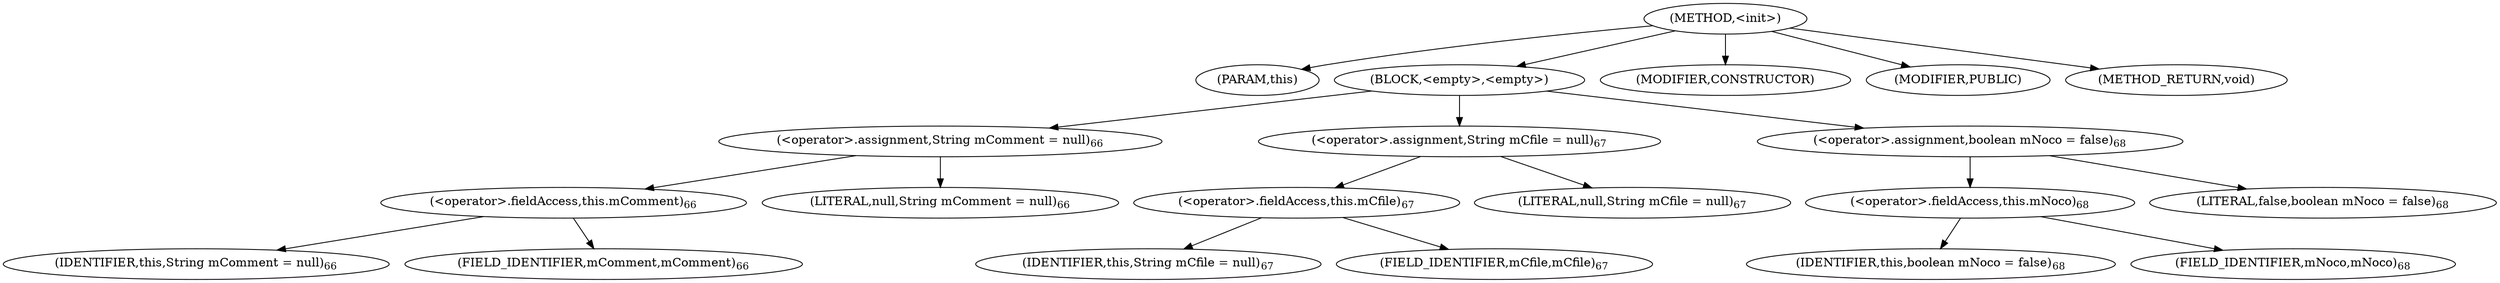 digraph "&lt;init&gt;" {  
"287" [label = <(METHOD,&lt;init&gt;)> ]
"288" [label = <(PARAM,this)> ]
"289" [label = <(BLOCK,&lt;empty&gt;,&lt;empty&gt;)> ]
"290" [label = <(&lt;operator&gt;.assignment,String mComment = null)<SUB>66</SUB>> ]
"291" [label = <(&lt;operator&gt;.fieldAccess,this.mComment)<SUB>66</SUB>> ]
"292" [label = <(IDENTIFIER,this,String mComment = null)<SUB>66</SUB>> ]
"293" [label = <(FIELD_IDENTIFIER,mComment,mComment)<SUB>66</SUB>> ]
"294" [label = <(LITERAL,null,String mComment = null)<SUB>66</SUB>> ]
"295" [label = <(&lt;operator&gt;.assignment,String mCfile = null)<SUB>67</SUB>> ]
"296" [label = <(&lt;operator&gt;.fieldAccess,this.mCfile)<SUB>67</SUB>> ]
"297" [label = <(IDENTIFIER,this,String mCfile = null)<SUB>67</SUB>> ]
"298" [label = <(FIELD_IDENTIFIER,mCfile,mCfile)<SUB>67</SUB>> ]
"299" [label = <(LITERAL,null,String mCfile = null)<SUB>67</SUB>> ]
"300" [label = <(&lt;operator&gt;.assignment,boolean mNoco = false)<SUB>68</SUB>> ]
"301" [label = <(&lt;operator&gt;.fieldAccess,this.mNoco)<SUB>68</SUB>> ]
"302" [label = <(IDENTIFIER,this,boolean mNoco = false)<SUB>68</SUB>> ]
"303" [label = <(FIELD_IDENTIFIER,mNoco,mNoco)<SUB>68</SUB>> ]
"304" [label = <(LITERAL,false,boolean mNoco = false)<SUB>68</SUB>> ]
"305" [label = <(MODIFIER,CONSTRUCTOR)> ]
"306" [label = <(MODIFIER,PUBLIC)> ]
"307" [label = <(METHOD_RETURN,void)> ]
  "287" -> "288" 
  "287" -> "289" 
  "287" -> "305" 
  "287" -> "306" 
  "287" -> "307" 
  "289" -> "290" 
  "289" -> "295" 
  "289" -> "300" 
  "290" -> "291" 
  "290" -> "294" 
  "291" -> "292" 
  "291" -> "293" 
  "295" -> "296" 
  "295" -> "299" 
  "296" -> "297" 
  "296" -> "298" 
  "300" -> "301" 
  "300" -> "304" 
  "301" -> "302" 
  "301" -> "303" 
}
